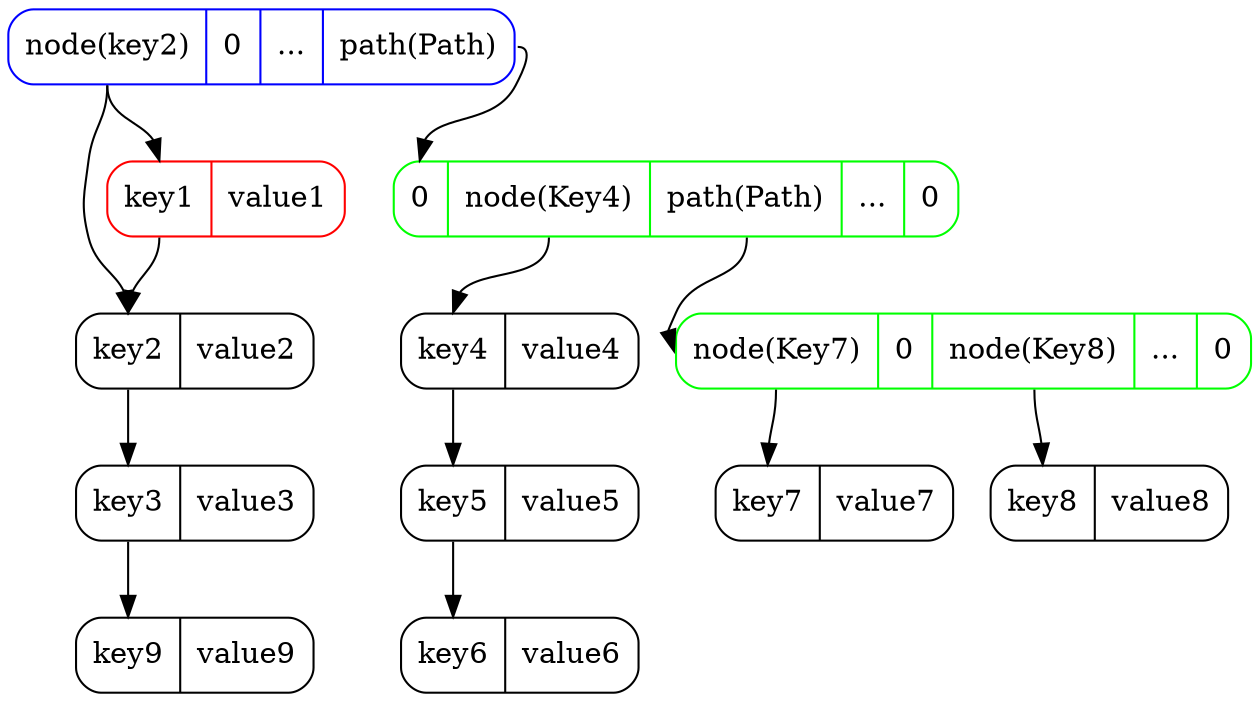digraph {
    node [shape=Mrecord];
    roots [label="<f0> node(key2)|<f1> 0|<f2> ...|<f3> path(Path)" color = blue];
    node1 [label="<f0> key1|<f1> value1" color = red];
    node2 [label="<f0> key2|<f1> value2"];
    node3 [label="<f0> key3|<f1> value3"];
    pathA [label="<f0> 0|<f1> node(Key4)|<f2> path(Path)|<f3> ...|<f4> 0" color = green];
    pathB [label="<f0> node(Key7)|<f1> 0|<f2> node(Key8)|<f3> ...|<f4> 0" color = green];

    node4 [label="<f0> key4|<f1> value4"];
    node5 [label="<f0> key5|<f1> value5"];
    node6 [label="<f0> key6|<f1> value6"];
    node7 [label="<f0> key7|<f1> value7"];
    node8 [label="<f0> key8|<f1> value8"];
    node9 [label="<f0> key9|<f1> value9"];
    roots:f0 -> node1:f0;
    roots:f0 -> node2:f0;
    node1:f0 -> node2:f0;
    node2:f0 -> node3:f0;
    pathA:f1 -> node4:f0;
    node4:f0 -> node5:f0;
    roots:f3 -> pathA:f0;
    pathA:f2 -> pathB:f0;
    node5:f0 -> node6:f0;
    node3:f0 -> node9:f0;
    pathB:f0 -> node7:f0;
    pathB:f2 -> node8:f0;
}